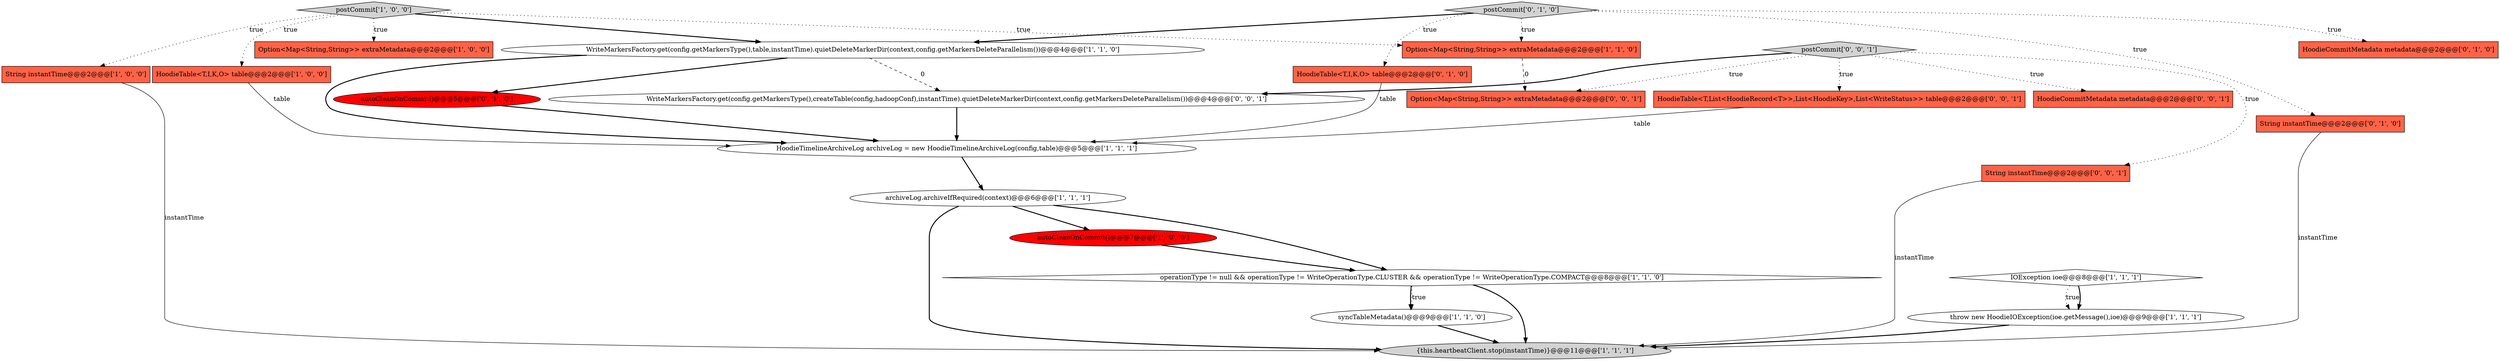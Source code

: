 digraph {
7 [style = filled, label = "String instantTime@@@2@@@['1', '0', '0']", fillcolor = tomato, shape = box image = "AAA0AAABBB1BBB"];
10 [style = filled, label = "HoodieTimelineArchiveLog archiveLog = new HoodieTimelineArchiveLog(config,table)@@@5@@@['1', '1', '1']", fillcolor = white, shape = ellipse image = "AAA0AAABBB1BBB"];
20 [style = filled, label = "String instantTime@@@2@@@['0', '0', '1']", fillcolor = tomato, shape = box image = "AAA0AAABBB3BBB"];
15 [style = filled, label = "autoCleanOnCommit()@@@5@@@['0', '1', '0']", fillcolor = red, shape = ellipse image = "AAA1AAABBB2BBB"];
5 [style = filled, label = "IOException ioe@@@8@@@['1', '1', '1']", fillcolor = white, shape = diamond image = "AAA0AAABBB1BBB"];
13 [style = filled, label = "postCommit['1', '0', '0']", fillcolor = lightgray, shape = diamond image = "AAA0AAABBB1BBB"];
1 [style = filled, label = "syncTableMetadata()@@@9@@@['1', '1', '0']", fillcolor = white, shape = ellipse image = "AAA0AAABBB1BBB"];
21 [style = filled, label = "postCommit['0', '0', '1']", fillcolor = lightgray, shape = diamond image = "AAA0AAABBB3BBB"];
0 [style = filled, label = "autoCleanOnCommit()@@@7@@@['1', '0', '0']", fillcolor = red, shape = ellipse image = "AAA1AAABBB1BBB"];
6 [style = filled, label = "archiveLog.archiveIfRequired(context)@@@6@@@['1', '1', '1']", fillcolor = white, shape = ellipse image = "AAA0AAABBB1BBB"];
22 [style = filled, label = "HoodieTable<T,List<HoodieRecord<T>>,List<HoodieKey>,List<WriteStatus>> table@@@2@@@['0', '0', '1']", fillcolor = tomato, shape = box image = "AAA0AAABBB3BBB"];
18 [style = filled, label = "postCommit['0', '1', '0']", fillcolor = lightgray, shape = diamond image = "AAA0AAABBB2BBB"];
11 [style = filled, label = "throw new HoodieIOException(ioe.getMessage(),ioe)@@@9@@@['1', '1', '1']", fillcolor = white, shape = ellipse image = "AAA0AAABBB1BBB"];
16 [style = filled, label = "HoodieTable<T,I,K,O> table@@@2@@@['0', '1', '0']", fillcolor = tomato, shape = box image = "AAA0AAABBB2BBB"];
3 [style = filled, label = "WriteMarkersFactory.get(config.getMarkersType(),table,instantTime).quietDeleteMarkerDir(context,config.getMarkersDeleteParallelism())@@@4@@@['1', '1', '0']", fillcolor = white, shape = ellipse image = "AAA0AAABBB1BBB"];
19 [style = filled, label = "HoodieCommitMetadata metadata@@@2@@@['0', '0', '1']", fillcolor = tomato, shape = box image = "AAA0AAABBB3BBB"];
8 [style = filled, label = "Option<Map<String,String>> extraMetadata@@@2@@@['1', '1', '0']", fillcolor = tomato, shape = box image = "AAA0AAABBB1BBB"];
17 [style = filled, label = "HoodieCommitMetadata metadata@@@2@@@['0', '1', '0']", fillcolor = tomato, shape = box image = "AAA0AAABBB2BBB"];
4 [style = filled, label = "Option<Map<String,String>> extraMetadata@@@2@@@['1', '0', '0']", fillcolor = tomato, shape = box image = "AAA0AAABBB1BBB"];
2 [style = filled, label = "HoodieTable<T,I,K,O> table@@@2@@@['1', '0', '0']", fillcolor = tomato, shape = box image = "AAA0AAABBB1BBB"];
12 [style = filled, label = "operationType != null && operationType != WriteOperationType.CLUSTER && operationType != WriteOperationType.COMPACT@@@8@@@['1', '1', '0']", fillcolor = white, shape = diamond image = "AAA0AAABBB1BBB"];
24 [style = filled, label = "WriteMarkersFactory.get(config.getMarkersType(),createTable(config,hadoopConf),instantTime).quietDeleteMarkerDir(context,config.getMarkersDeleteParallelism())@@@4@@@['0', '0', '1']", fillcolor = white, shape = ellipse image = "AAA0AAABBB3BBB"];
14 [style = filled, label = "String instantTime@@@2@@@['0', '1', '0']", fillcolor = tomato, shape = box image = "AAA0AAABBB2BBB"];
9 [style = filled, label = "{this.heartbeatClient.stop(instantTime)}@@@11@@@['1', '1', '1']", fillcolor = lightgray, shape = ellipse image = "AAA0AAABBB1BBB"];
23 [style = filled, label = "Option<Map<String,String>> extraMetadata@@@2@@@['0', '0', '1']", fillcolor = tomato, shape = box image = "AAA0AAABBB3BBB"];
2->10 [style = solid, label="table"];
24->10 [style = bold, label=""];
20->9 [style = solid, label="instantTime"];
18->3 [style = bold, label=""];
15->10 [style = bold, label=""];
21->20 [style = dotted, label="true"];
18->16 [style = dotted, label="true"];
0->12 [style = bold, label=""];
3->24 [style = dashed, label="0"];
12->1 [style = dotted, label="true"];
21->22 [style = dotted, label="true"];
18->8 [style = dotted, label="true"];
6->0 [style = bold, label=""];
3->15 [style = bold, label=""];
21->24 [style = bold, label=""];
13->7 [style = dotted, label="true"];
12->9 [style = bold, label=""];
12->1 [style = bold, label=""];
11->9 [style = bold, label=""];
10->6 [style = bold, label=""];
18->14 [style = dotted, label="true"];
7->9 [style = solid, label="instantTime"];
16->10 [style = solid, label="table"];
1->9 [style = bold, label=""];
14->9 [style = solid, label="instantTime"];
13->2 [style = dotted, label="true"];
3->10 [style = bold, label=""];
5->11 [style = dotted, label="true"];
13->3 [style = bold, label=""];
13->8 [style = dotted, label="true"];
21->23 [style = dotted, label="true"];
21->19 [style = dotted, label="true"];
5->11 [style = bold, label=""];
18->17 [style = dotted, label="true"];
22->10 [style = solid, label="table"];
6->9 [style = bold, label=""];
13->4 [style = dotted, label="true"];
8->23 [style = dashed, label="0"];
6->12 [style = bold, label=""];
}
